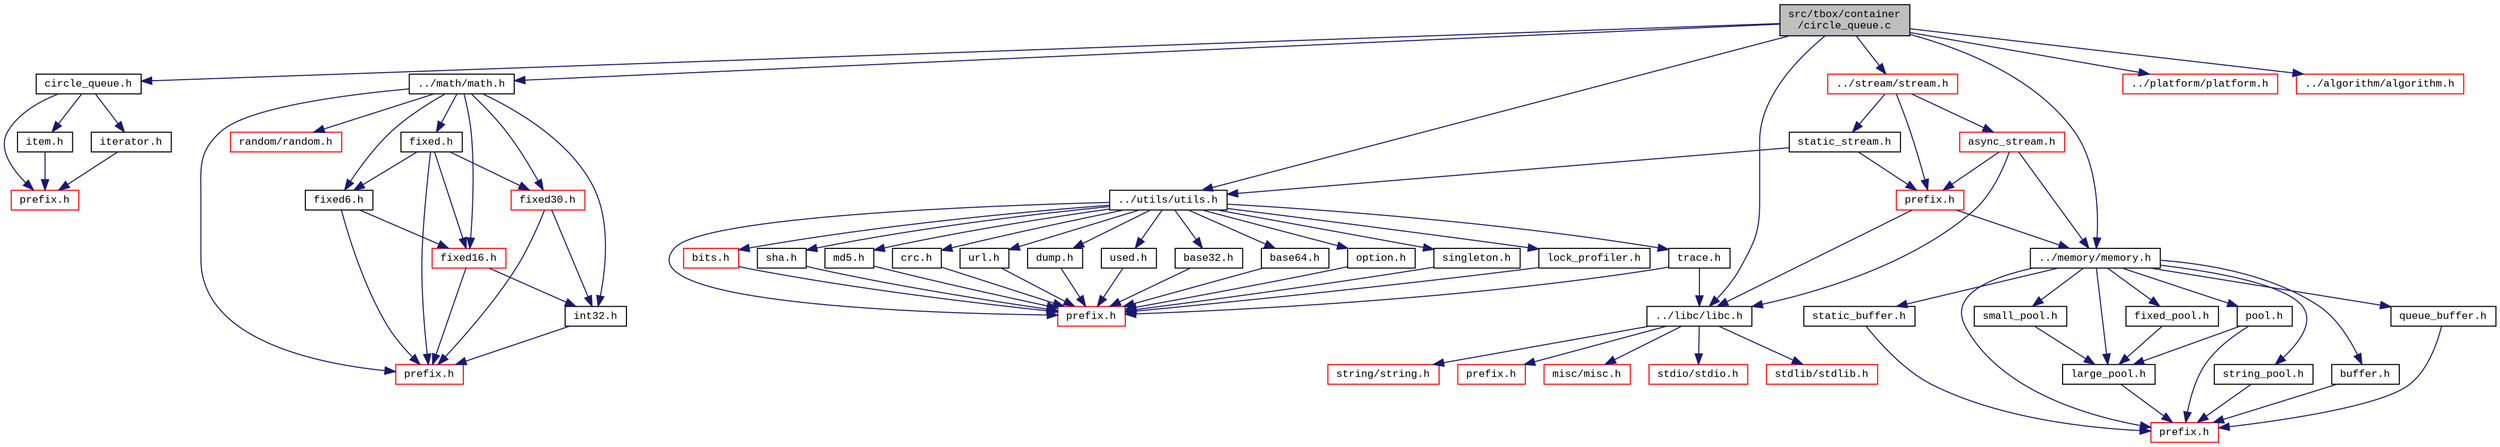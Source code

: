 digraph "src/tbox/container/circle_queue.c"
{
  edge [fontname="CourierNew",fontsize="10",labelfontname="CourierNew",labelfontsize="10"];
  node [fontname="CourierNew",fontsize="10",shape=record];
  Node1 [label="src/tbox/container\l/circle_queue.c",height=0.2,width=0.4,color="black", fillcolor="grey75", style="filled" fontcolor="black"];
  Node1 -> Node2 [color="midnightblue",fontsize="10",style="solid",fontname="CourierNew"];
  Node2 [label="circle_queue.h",height=0.2,width=0.4,color="black", fillcolor="white", style="filled",URL="$da/df3/circle__queue_8h_source.html"];
  Node2 -> Node3 [color="midnightblue",fontsize="10",style="solid",fontname="CourierNew"];
  Node3 [label="prefix.h",height=0.2,width=0.4,color="red", fillcolor="white", style="filled",URL="$d9/d38/container_2prefix_8h_source.html"];
  Node2 -> Node4 [color="midnightblue",fontsize="10",style="solid",fontname="CourierNew"];
  Node4 [label="item.h",height=0.2,width=0.4,color="black", fillcolor="white", style="filled",URL="$df/d1f/item_8h.html"];
  Node4 -> Node3 [color="midnightblue",fontsize="10",style="solid",fontname="CourierNew"];
  Node2 -> Node5 [color="midnightblue",fontsize="10",style="solid",fontname="CourierNew"];
  Node5 [label="iterator.h",height=0.2,width=0.4,color="black", fillcolor="white", style="filled",URL="$df/d22/iterator_8h.html"];
  Node5 -> Node3 [color="midnightblue",fontsize="10",style="solid",fontname="CourierNew"];
  Node1 -> Node6 [color="midnightblue",fontsize="10",style="solid",fontname="CourierNew"];
  Node6 [label="../libc/libc.h",height=0.2,width=0.4,color="black", fillcolor="white", style="filled",URL="$db/dc8/libc_8h.html"];
  Node6 -> Node7 [color="midnightblue",fontsize="10",style="solid",fontname="CourierNew"];
  Node7 [label="prefix.h",height=0.2,width=0.4,color="red", fillcolor="white", style="filled",URL="$d4/df0/libc_2prefix_8h_source.html"];
  Node6 -> Node8 [color="midnightblue",fontsize="10",style="solid",fontname="CourierNew"];
  Node8 [label="misc/misc.h",height=0.2,width=0.4,color="red", fillcolor="white", style="filled",URL="$d4/d08/misc_8h.html"];
  Node6 -> Node9 [color="midnightblue",fontsize="10",style="solid",fontname="CourierNew"];
  Node9 [label="stdio/stdio.h",height=0.2,width=0.4,color="red", fillcolor="white", style="filled",URL="$d6/dd1/stdio_8h.html"];
  Node6 -> Node10 [color="midnightblue",fontsize="10",style="solid",fontname="CourierNew"];
  Node10 [label="stdlib/stdlib.h",height=0.2,width=0.4,color="red", fillcolor="white", style="filled",URL="$dc/d9c/stdlib_8h.html"];
  Node6 -> Node11 [color="midnightblue",fontsize="10",style="solid",fontname="CourierNew"];
  Node11 [label="string/string.h",height=0.2,width=0.4,color="red", fillcolor="white", style="filled",URL="$da/d52/libc_2string_2string_8h_source.html"];
  Node1 -> Node12 [color="midnightblue",fontsize="10",style="solid",fontname="CourierNew"];
  Node12 [label="../math/math.h",height=0.2,width=0.4,color="black", fillcolor="white", style="filled",URL="$d9/d8c/math_2math_8h_source.html"];
  Node12 -> Node13 [color="midnightblue",fontsize="10",style="solid",fontname="CourierNew"];
  Node13 [label="prefix.h",height=0.2,width=0.4,color="red", fillcolor="white", style="filled",URL="$d5/d8d/math_2prefix_8h_source.html"];
  Node12 -> Node14 [color="midnightblue",fontsize="10",style="solid",fontname="CourierNew"];
  Node14 [label="int32.h",height=0.2,width=0.4,color="black", fillcolor="white", style="filled",URL="$d9/d74/int32_8h.html"];
  Node14 -> Node13 [color="midnightblue",fontsize="10",style="solid",fontname="CourierNew"];
  Node12 -> Node15 [color="midnightblue",fontsize="10",style="solid",fontname="CourierNew"];
  Node15 [label="fixed6.h",height=0.2,width=0.4,color="black", fillcolor="white", style="filled",URL="$da/df6/fixed6_8h.html"];
  Node15 -> Node13 [color="midnightblue",fontsize="10",style="solid",fontname="CourierNew"];
  Node15 -> Node16 [color="midnightblue",fontsize="10",style="solid",fontname="CourierNew"];
  Node16 [label="fixed16.h",height=0.2,width=0.4,color="red", fillcolor="white", style="filled",URL="$d1/d1f/fixed16_8h.html"];
  Node16 -> Node13 [color="midnightblue",fontsize="10",style="solid",fontname="CourierNew"];
  Node16 -> Node14 [color="midnightblue",fontsize="10",style="solid",fontname="CourierNew"];
  Node12 -> Node16 [color="midnightblue",fontsize="10",style="solid",fontname="CourierNew"];
  Node12 -> Node17 [color="midnightblue",fontsize="10",style="solid",fontname="CourierNew"];
  Node17 [label="fixed30.h",height=0.2,width=0.4,color="red", fillcolor="white", style="filled",URL="$d0/de2/fixed30_8h.html"];
  Node17 -> Node13 [color="midnightblue",fontsize="10",style="solid",fontname="CourierNew"];
  Node17 -> Node14 [color="midnightblue",fontsize="10",style="solid",fontname="CourierNew"];
  Node12 -> Node18 [color="midnightblue",fontsize="10",style="solid",fontname="CourierNew"];
  Node18 [label="fixed.h",height=0.2,width=0.4,color="black", fillcolor="white", style="filled",URL="$dd/d58/fixed_8h.html"];
  Node18 -> Node13 [color="midnightblue",fontsize="10",style="solid",fontname="CourierNew"];
  Node18 -> Node15 [color="midnightblue",fontsize="10",style="solid",fontname="CourierNew"];
  Node18 -> Node16 [color="midnightblue",fontsize="10",style="solid",fontname="CourierNew"];
  Node18 -> Node17 [color="midnightblue",fontsize="10",style="solid",fontname="CourierNew"];
  Node12 -> Node19 [color="midnightblue",fontsize="10",style="solid",fontname="CourierNew"];
  Node19 [label="random/random.h",height=0.2,width=0.4,color="red", fillcolor="white", style="filled",URL="$d1/d79/random_8h.html"];
  Node1 -> Node20 [color="midnightblue",fontsize="10",style="solid",fontname="CourierNew"];
  Node20 [label="../utils/utils.h",height=0.2,width=0.4,color="black", fillcolor="white", style="filled",URL="$de/d2f/utils_2utils_8h_source.html"];
  Node20 -> Node21 [color="midnightblue",fontsize="10",style="solid",fontname="CourierNew"];
  Node21 [label="prefix.h",height=0.2,width=0.4,color="red", fillcolor="white", style="filled",URL="$de/d60/utils_2prefix_8h_source.html"];
  Node20 -> Node22 [color="midnightblue",fontsize="10",style="solid",fontname="CourierNew"];
  Node22 [label="bits.h",height=0.2,width=0.4,color="red", fillcolor="white", style="filled",URL="$df/db9/bits_8h_source.html"];
  Node22 -> Node21 [color="midnightblue",fontsize="10",style="solid",fontname="CourierNew"];
  Node20 -> Node23 [color="midnightblue",fontsize="10",style="solid",fontname="CourierNew"];
  Node23 [label="sha.h",height=0.2,width=0.4,color="black", fillcolor="white", style="filled",URL="$d9/d61/sha_8h.html"];
  Node23 -> Node21 [color="midnightblue",fontsize="10",style="solid",fontname="CourierNew"];
  Node20 -> Node24 [color="midnightblue",fontsize="10",style="solid",fontname="CourierNew"];
  Node24 [label="md5.h",height=0.2,width=0.4,color="black", fillcolor="white", style="filled",URL="$da/db0/md5_8h.html"];
  Node24 -> Node21 [color="midnightblue",fontsize="10",style="solid",fontname="CourierNew"];
  Node20 -> Node25 [color="midnightblue",fontsize="10",style="solid",fontname="CourierNew"];
  Node25 [label="crc.h",height=0.2,width=0.4,color="black", fillcolor="white", style="filled",URL="$dc/de6/crc_8h_source.html"];
  Node25 -> Node21 [color="midnightblue",fontsize="10",style="solid",fontname="CourierNew"];
  Node20 -> Node26 [color="midnightblue",fontsize="10",style="solid",fontname="CourierNew"];
  Node26 [label="url.h",height=0.2,width=0.4,color="black", fillcolor="white", style="filled",URL="$de/d6c/utils_2url_8h_source.html"];
  Node26 -> Node21 [color="midnightblue",fontsize="10",style="solid",fontname="CourierNew"];
  Node20 -> Node27 [color="midnightblue",fontsize="10",style="solid",fontname="CourierNew"];
  Node27 [label="dump.h",height=0.2,width=0.4,color="black", fillcolor="white", style="filled",URL="$d5/de5/dump_8h.html"];
  Node27 -> Node21 [color="midnightblue",fontsize="10",style="solid",fontname="CourierNew"];
  Node20 -> Node28 [color="midnightblue",fontsize="10",style="solid",fontname="CourierNew"];
  Node28 [label="used.h",height=0.2,width=0.4,color="black", fillcolor="white", style="filled",URL="$d4/d2b/used_8h.html"];
  Node28 -> Node21 [color="midnightblue",fontsize="10",style="solid",fontname="CourierNew"];
  Node20 -> Node29 [color="midnightblue",fontsize="10",style="solid",fontname="CourierNew"];
  Node29 [label="trace.h",height=0.2,width=0.4,color="black", fillcolor="white", style="filled",URL="$da/d18/utils_2trace_8h_source.html"];
  Node29 -> Node21 [color="midnightblue",fontsize="10",style="solid",fontname="CourierNew"];
  Node29 -> Node6 [color="midnightblue",fontsize="10",style="solid",fontname="CourierNew"];
  Node20 -> Node30 [color="midnightblue",fontsize="10",style="solid",fontname="CourierNew"];
  Node30 [label="base32.h",height=0.2,width=0.4,color="black", fillcolor="white", style="filled",URL="$d8/d33/base32_8h.html"];
  Node30 -> Node21 [color="midnightblue",fontsize="10",style="solid",fontname="CourierNew"];
  Node20 -> Node31 [color="midnightblue",fontsize="10",style="solid",fontname="CourierNew"];
  Node31 [label="base64.h",height=0.2,width=0.4,color="black", fillcolor="white", style="filled",URL="$d2/d6f/base64_8h_source.html"];
  Node31 -> Node21 [color="midnightblue",fontsize="10",style="solid",fontname="CourierNew"];
  Node20 -> Node32 [color="midnightblue",fontsize="10",style="solid",fontname="CourierNew"];
  Node32 [label="option.h",height=0.2,width=0.4,color="black", fillcolor="white", style="filled",URL="$db/d15/utils_2option_8h_source.html"];
  Node32 -> Node21 [color="midnightblue",fontsize="10",style="solid",fontname="CourierNew"];
  Node20 -> Node33 [color="midnightblue",fontsize="10",style="solid",fontname="CourierNew"];
  Node33 [label="singleton.h",height=0.2,width=0.4,color="black", fillcolor="white", style="filled",URL="$d4/d0b/singleton_8h.html"];
  Node33 -> Node21 [color="midnightblue",fontsize="10",style="solid",fontname="CourierNew"];
  Node20 -> Node34 [color="midnightblue",fontsize="10",style="solid",fontname="CourierNew"];
  Node34 [label="lock_profiler.h",height=0.2,width=0.4,color="black", fillcolor="white", style="filled",URL="$d8/da8/lock__profiler_8h.html"];
  Node34 -> Node21 [color="midnightblue",fontsize="10",style="solid",fontname="CourierNew"];
  Node1 -> Node35 [color="midnightblue",fontsize="10",style="solid",fontname="CourierNew"];
  Node35 [label="../memory/memory.h",height=0.2,width=0.4,color="black", fillcolor="white", style="filled",URL="$dd/d7b/memory_2memory_8h_source.html"];
  Node35 -> Node36 [color="midnightblue",fontsize="10",style="solid",fontname="CourierNew"];
  Node36 [label="prefix.h",height=0.2,width=0.4,color="red", fillcolor="white", style="filled",URL="$d0/dad/memory_2prefix_8h_source.html"];
  Node35 -> Node37 [color="midnightblue",fontsize="10",style="solid",fontname="CourierNew"];
  Node37 [label="pool.h",height=0.2,width=0.4,color="black", fillcolor="white", style="filled",URL="$db/db7/pool_8h.html"];
  Node37 -> Node36 [color="midnightblue",fontsize="10",style="solid",fontname="CourierNew"];
  Node37 -> Node38 [color="midnightblue",fontsize="10",style="solid",fontname="CourierNew"];
  Node38 [label="large_pool.h",height=0.2,width=0.4,color="black", fillcolor="white", style="filled",URL="$db/d2d/large__pool_8h.html"];
  Node38 -> Node36 [color="midnightblue",fontsize="10",style="solid",fontname="CourierNew"];
  Node35 -> Node39 [color="midnightblue",fontsize="10",style="solid",fontname="CourierNew"];
  Node39 [label="fixed_pool.h",height=0.2,width=0.4,color="black", fillcolor="white", style="filled",URL="$dd/dd0/fixed__pool_8h.html"];
  Node39 -> Node38 [color="midnightblue",fontsize="10",style="solid",fontname="CourierNew"];
  Node35 -> Node38 [color="midnightblue",fontsize="10",style="solid",fontname="CourierNew"];
  Node35 -> Node40 [color="midnightblue",fontsize="10",style="solid",fontname="CourierNew"];
  Node40 [label="small_pool.h",height=0.2,width=0.4,color="black", fillcolor="white", style="filled",URL="$d1/d34/small__pool_8h.html"];
  Node40 -> Node38 [color="midnightblue",fontsize="10",style="solid",fontname="CourierNew"];
  Node35 -> Node41 [color="midnightblue",fontsize="10",style="solid",fontname="CourierNew"];
  Node41 [label="string_pool.h",height=0.2,width=0.4,color="black", fillcolor="white", style="filled",URL="$db/d9d/string__pool_8h.html"];
  Node41 -> Node36 [color="midnightblue",fontsize="10",style="solid",fontname="CourierNew"];
  Node35 -> Node42 [color="midnightblue",fontsize="10",style="solid",fontname="CourierNew"];
  Node42 [label="buffer.h",height=0.2,width=0.4,color="black", fillcolor="white", style="filled",URL="$d5/d08/buffer_8h.html"];
  Node42 -> Node36 [color="midnightblue",fontsize="10",style="solid",fontname="CourierNew"];
  Node35 -> Node43 [color="midnightblue",fontsize="10",style="solid",fontname="CourierNew"];
  Node43 [label="queue_buffer.h",height=0.2,width=0.4,color="black", fillcolor="white", style="filled",URL="$d8/d9d/queue__buffer_8h.html"];
  Node43 -> Node36 [color="midnightblue",fontsize="10",style="solid",fontname="CourierNew"];
  Node35 -> Node44 [color="midnightblue",fontsize="10",style="solid",fontname="CourierNew"];
  Node44 [label="static_buffer.h",height=0.2,width=0.4,color="black", fillcolor="white", style="filled",URL="$d4/d2b/static__buffer_8h.html"];
  Node44 -> Node36 [color="midnightblue",fontsize="10",style="solid",fontname="CourierNew"];
  Node1 -> Node45 [color="midnightblue",fontsize="10",style="solid",fontname="CourierNew"];
  Node45 [label="../stream/stream.h",height=0.2,width=0.4,color="red", fillcolor="white", style="filled",URL="$d8/d95/stream_8h.html"];
  Node45 -> Node46 [color="midnightblue",fontsize="10",style="solid",fontname="CourierNew"];
  Node46 [label="prefix.h",height=0.2,width=0.4,color="red", fillcolor="white", style="filled",URL="$d2/dd0/stream_2prefix_8h_source.html"];
  Node46 -> Node6 [color="midnightblue",fontsize="10",style="solid",fontname="CourierNew"];
  Node46 -> Node35 [color="midnightblue",fontsize="10",style="solid",fontname="CourierNew"];
  Node45 -> Node47 [color="midnightblue",fontsize="10",style="solid",fontname="CourierNew"];
  Node47 [label="async_stream.h",height=0.2,width=0.4,color="red", fillcolor="white", style="filled",URL="$d0/d4d/async__stream_8h.html"];
  Node47 -> Node46 [color="midnightblue",fontsize="10",style="solid",fontname="CourierNew"];
  Node47 -> Node6 [color="midnightblue",fontsize="10",style="solid",fontname="CourierNew"];
  Node47 -> Node35 [color="midnightblue",fontsize="10",style="solid",fontname="CourierNew"];
  Node45 -> Node48 [color="midnightblue",fontsize="10",style="solid",fontname="CourierNew"];
  Node48 [label="static_stream.h",height=0.2,width=0.4,color="black", fillcolor="white", style="filled",URL="$d4/deb/static__stream_8h.html"];
  Node48 -> Node46 [color="midnightblue",fontsize="10",style="solid",fontname="CourierNew"];
  Node48 -> Node20 [color="midnightblue",fontsize="10",style="solid",fontname="CourierNew"];
  Node1 -> Node49 [color="midnightblue",fontsize="10",style="solid",fontname="CourierNew"];
  Node49 [label="../platform/platform.h",height=0.2,width=0.4,color="red", fillcolor="white", style="filled",URL="$de/d03/platform_8h.html"];
  Node1 -> Node50 [color="midnightblue",fontsize="10",style="solid",fontname="CourierNew"];
  Node50 [label="../algorithm/algorithm.h",height=0.2,width=0.4,color="red", fillcolor="white", style="filled",URL="$df/dd9/algorithm_8h.html"];
}
